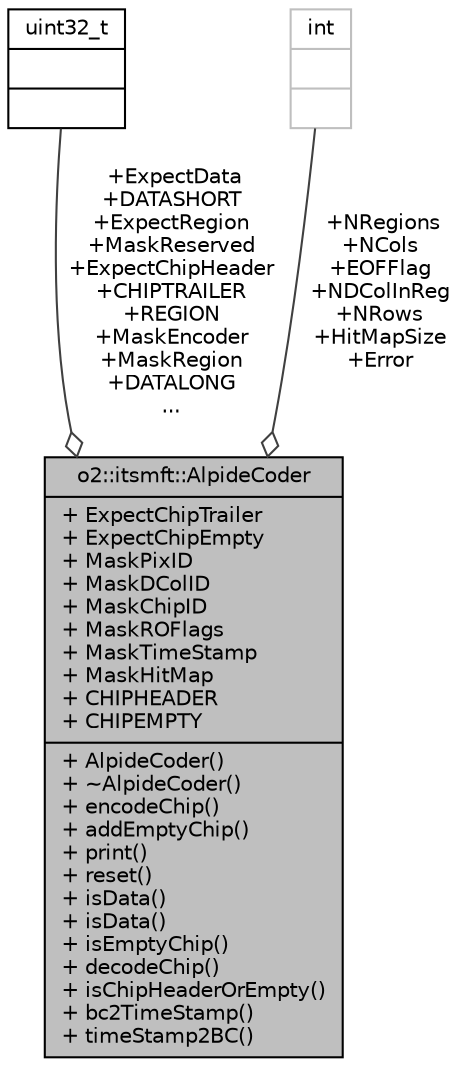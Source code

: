 digraph "o2::itsmft::AlpideCoder"
{
 // INTERACTIVE_SVG=YES
  bgcolor="transparent";
  edge [fontname="Helvetica",fontsize="10",labelfontname="Helvetica",labelfontsize="10"];
  node [fontname="Helvetica",fontsize="10",shape=record];
  Node1 [label="{o2::itsmft::AlpideCoder\n|+ ExpectChipTrailer\l+ ExpectChipEmpty\l+ MaskPixID\l+ MaskDColID\l+ MaskChipID\l+ MaskROFlags\l+ MaskTimeStamp\l+ MaskHitMap\l+ CHIPHEADER\l+ CHIPEMPTY\l|+ AlpideCoder()\l+ ~AlpideCoder()\l+ encodeChip()\l+ addEmptyChip()\l+ print()\l+ reset()\l+ isData()\l+ isData()\l+ isEmptyChip()\l+ decodeChip()\l+ isChipHeaderOrEmpty()\l+ bc2TimeStamp()\l+ timeStamp2BC()\l}",height=0.2,width=0.4,color="black", fillcolor="grey75", style="filled", fontcolor="black"];
  Node2 -> Node1 [color="grey25",fontsize="10",style="solid",label=" +ExpectData\n+DATASHORT\n+ExpectRegion\n+MaskReserved\n+ExpectChipHeader\n+CHIPTRAILER\n+REGION\n+MaskEncoder\n+MaskRegion\n+DATALONG\n..." ,arrowhead="odiamond",fontname="Helvetica"];
  Node2 [label="{uint32_t\n||}",height=0.2,width=0.4,color="black",URL="$d3/d87/classuint32__t.html"];
  Node3 -> Node1 [color="grey25",fontsize="10",style="solid",label=" +NRegions\n+NCols\n+EOFFlag\n+NDColInReg\n+NRows\n+HitMapSize\n+Error" ,arrowhead="odiamond",fontname="Helvetica"];
  Node3 [label="{int\n||}",height=0.2,width=0.4,color="grey75"];
}

